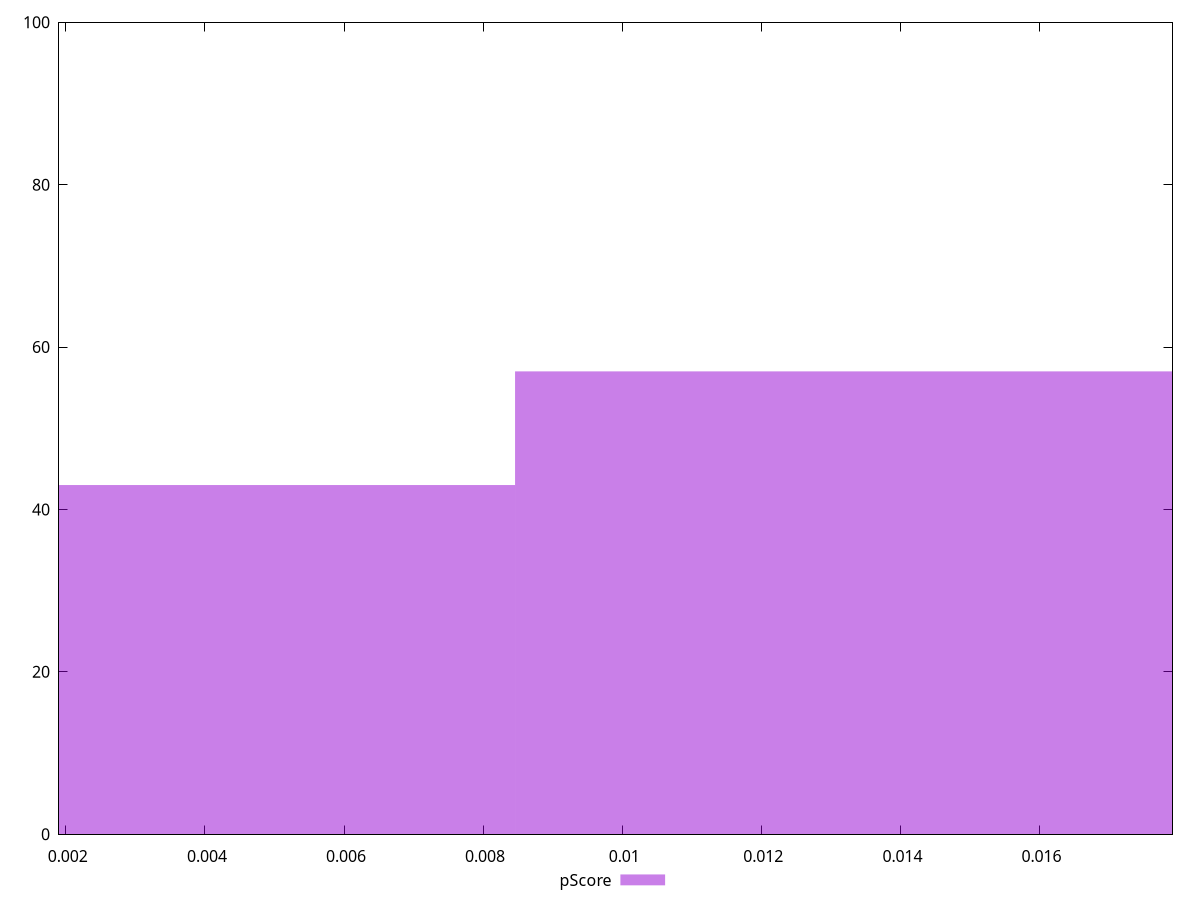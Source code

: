 reset

$pScore <<EOF
0.016918392906996284 57
0 43
EOF

set key outside below
set boxwidth 0.016918392906996284
set xrange [0.001902883622639795:0.01791041875881938]
set yrange [0:100]
set trange [0:100]
set style fill transparent solid 0.5 noborder
set terminal svg size 640, 490 enhanced background rgb 'white'
set output "report_00026_2021-02-22T21:38:55.199Z/cumulative-layout-shift/samples/pages/pScore/histogram.svg"

plot $pScore title "pScore" with boxes

reset
